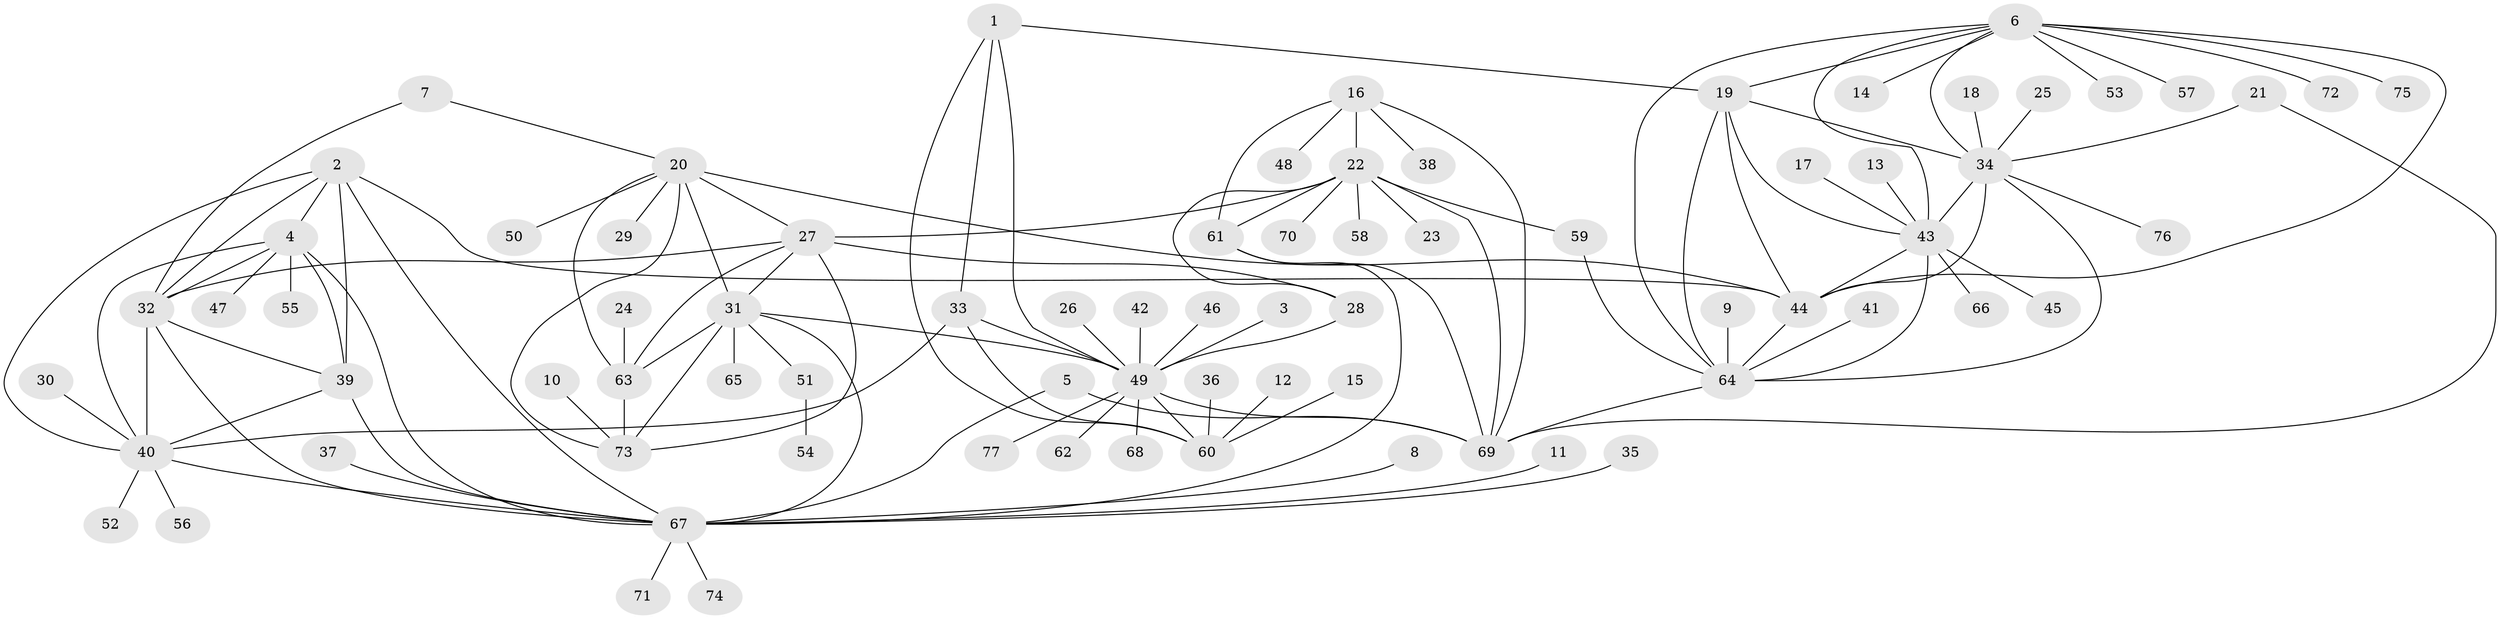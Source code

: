 // original degree distribution, {8: 0.05511811023622047, 10: 0.015748031496062992, 11: 0.047244094488188976, 7: 0.031496062992125984, 6: 0.05511811023622047, 14: 0.007874015748031496, 15: 0.007874015748031496, 9: 0.015748031496062992, 3: 0.015748031496062992, 1: 0.6062992125984252, 2: 0.14173228346456693}
// Generated by graph-tools (version 1.1) at 2025/37/03/04/25 23:37:43]
// undirected, 77 vertices, 121 edges
graph export_dot {
  node [color=gray90,style=filled];
  1;
  2;
  3;
  4;
  5;
  6;
  7;
  8;
  9;
  10;
  11;
  12;
  13;
  14;
  15;
  16;
  17;
  18;
  19;
  20;
  21;
  22;
  23;
  24;
  25;
  26;
  27;
  28;
  29;
  30;
  31;
  32;
  33;
  34;
  35;
  36;
  37;
  38;
  39;
  40;
  41;
  42;
  43;
  44;
  45;
  46;
  47;
  48;
  49;
  50;
  51;
  52;
  53;
  54;
  55;
  56;
  57;
  58;
  59;
  60;
  61;
  62;
  63;
  64;
  65;
  66;
  67;
  68;
  69;
  70;
  71;
  72;
  73;
  74;
  75;
  76;
  77;
  1 -- 19 [weight=1.0];
  1 -- 33 [weight=1.0];
  1 -- 49 [weight=2.0];
  1 -- 60 [weight=2.0];
  2 -- 4 [weight=1.0];
  2 -- 32 [weight=1.0];
  2 -- 39 [weight=1.0];
  2 -- 40 [weight=1.0];
  2 -- 44 [weight=1.0];
  2 -- 67 [weight=1.0];
  3 -- 49 [weight=1.0];
  4 -- 32 [weight=1.0];
  4 -- 39 [weight=1.0];
  4 -- 40 [weight=1.0];
  4 -- 47 [weight=1.0];
  4 -- 55 [weight=1.0];
  4 -- 67 [weight=1.0];
  5 -- 67 [weight=1.0];
  5 -- 69 [weight=1.0];
  6 -- 14 [weight=1.0];
  6 -- 19 [weight=1.0];
  6 -- 34 [weight=1.0];
  6 -- 43 [weight=1.0];
  6 -- 44 [weight=1.0];
  6 -- 53 [weight=1.0];
  6 -- 57 [weight=1.0];
  6 -- 64 [weight=1.0];
  6 -- 72 [weight=1.0];
  6 -- 75 [weight=1.0];
  7 -- 20 [weight=1.0];
  7 -- 32 [weight=1.0];
  8 -- 67 [weight=1.0];
  9 -- 64 [weight=1.0];
  10 -- 73 [weight=1.0];
  11 -- 67 [weight=1.0];
  12 -- 60 [weight=1.0];
  13 -- 43 [weight=1.0];
  15 -- 60 [weight=1.0];
  16 -- 22 [weight=4.0];
  16 -- 38 [weight=1.0];
  16 -- 48 [weight=1.0];
  16 -- 61 [weight=2.0];
  16 -- 69 [weight=2.0];
  17 -- 43 [weight=1.0];
  18 -- 34 [weight=1.0];
  19 -- 34 [weight=1.0];
  19 -- 43 [weight=1.0];
  19 -- 44 [weight=1.0];
  19 -- 64 [weight=1.0];
  20 -- 27 [weight=1.0];
  20 -- 29 [weight=1.0];
  20 -- 31 [weight=1.0];
  20 -- 44 [weight=1.0];
  20 -- 50 [weight=1.0];
  20 -- 63 [weight=1.0];
  20 -- 73 [weight=2.0];
  21 -- 34 [weight=1.0];
  21 -- 69 [weight=1.0];
  22 -- 23 [weight=1.0];
  22 -- 27 [weight=1.0];
  22 -- 28 [weight=1.0];
  22 -- 58 [weight=1.0];
  22 -- 59 [weight=1.0];
  22 -- 61 [weight=2.0];
  22 -- 69 [weight=2.0];
  22 -- 70 [weight=1.0];
  24 -- 63 [weight=1.0];
  25 -- 34 [weight=1.0];
  26 -- 49 [weight=1.0];
  27 -- 28 [weight=1.0];
  27 -- 31 [weight=1.0];
  27 -- 32 [weight=1.0];
  27 -- 63 [weight=1.0];
  27 -- 73 [weight=2.0];
  28 -- 49 [weight=1.0];
  30 -- 40 [weight=1.0];
  31 -- 49 [weight=1.0];
  31 -- 51 [weight=1.0];
  31 -- 63 [weight=1.0];
  31 -- 65 [weight=1.0];
  31 -- 67 [weight=1.0];
  31 -- 73 [weight=2.0];
  32 -- 39 [weight=1.0];
  32 -- 40 [weight=1.0];
  32 -- 67 [weight=1.0];
  33 -- 40 [weight=1.0];
  33 -- 49 [weight=2.0];
  33 -- 60 [weight=2.0];
  34 -- 43 [weight=1.0];
  34 -- 44 [weight=1.0];
  34 -- 64 [weight=1.0];
  34 -- 76 [weight=1.0];
  35 -- 67 [weight=1.0];
  36 -- 60 [weight=1.0];
  37 -- 67 [weight=1.0];
  39 -- 40 [weight=1.0];
  39 -- 67 [weight=1.0];
  40 -- 52 [weight=1.0];
  40 -- 56 [weight=1.0];
  40 -- 67 [weight=1.0];
  41 -- 64 [weight=1.0];
  42 -- 49 [weight=1.0];
  43 -- 44 [weight=1.0];
  43 -- 45 [weight=1.0];
  43 -- 64 [weight=1.0];
  43 -- 66 [weight=1.0];
  44 -- 64 [weight=1.0];
  46 -- 49 [weight=1.0];
  49 -- 60 [weight=4.0];
  49 -- 62 [weight=1.0];
  49 -- 68 [weight=1.0];
  49 -- 69 [weight=1.0];
  49 -- 77 [weight=1.0];
  51 -- 54 [weight=1.0];
  59 -- 64 [weight=1.0];
  61 -- 67 [weight=1.0];
  61 -- 69 [weight=1.0];
  63 -- 73 [weight=2.0];
  64 -- 69 [weight=1.0];
  67 -- 71 [weight=1.0];
  67 -- 74 [weight=1.0];
}
